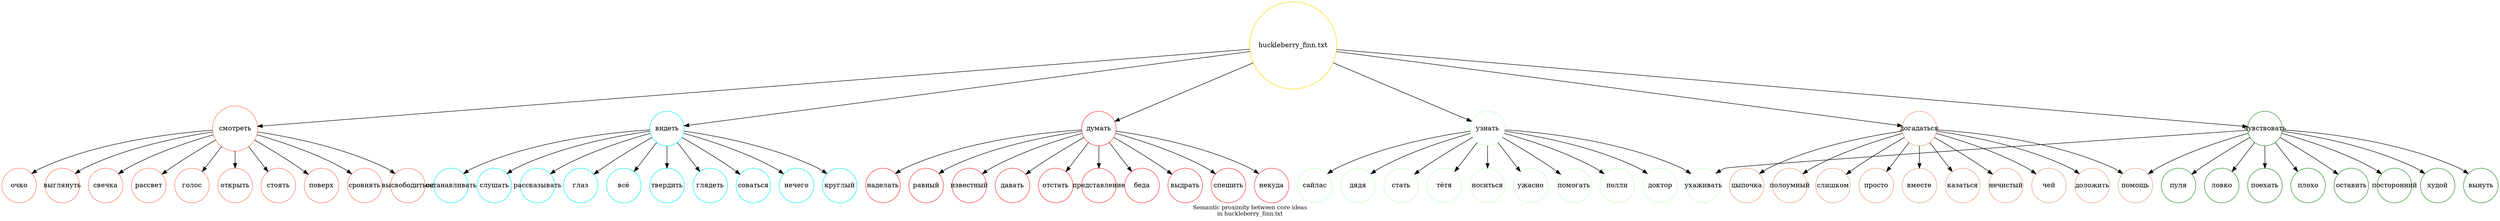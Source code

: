 digraph "ideas_with_actions_huckleberry_finn.txt" {
	node [color=gold1 shape=circle width=0.7]
	"huckleberry_finn.txt"
	node [color=coral1 shape=circle]
	"смотреть"
	"huckleberry_finn.txt" -> "смотреть"
	node [fixedsize=true shape=circle width=1]
	"стоять"
	"смотреть" -> "стоять"
	"поверх"
	"смотреть" -> "поверх"
	"сровнять"
	"смотреть" -> "сровнять"
	"высвободиться"
	"смотреть" -> "высвободиться"
	"очко"
	"смотреть" -> "очко"
	"выглянуть"
	"смотреть" -> "выглянуть"
	"свечка"
	"смотреть" -> "свечка"
	"рассвет"
	"смотреть" -> "рассвет"
	"голос"
	"смотреть" -> "голос"
	"открыть"
	"смотреть" -> "открыть"
	node [color=cyan2 shape=circle]
	"видеть"
	"huckleberry_finn.txt" -> "видеть"
	node [fixedsize=true shape=circle width=1]
	"глядеть"
	"видеть" -> "глядеть"
	"соваться"
	"видеть" -> "соваться"
	"нечего"
	"видеть" -> "нечего"
	"круглый"
	"видеть" -> "круглый"
	"останавливать"
	"видеть" -> "останавливать"
	"слушать"
	"видеть" -> "слушать"
	"рассказывать"
	"видеть" -> "рассказывать"
	"глаз"
	"видеть" -> "глаз"
	"всё"
	"видеть" -> "всё"
	"твердить"
	"видеть" -> "твердить"
	node [color=firebrick1 shape=circle]
	"думать"
	"huckleberry_finn.txt" -> "думать"
	node [fixedsize=true shape=circle width=1]
	"беда"
	"думать" -> "беда"
	"выдрать"
	"думать" -> "выдрать"
	"спешить"
	"думать" -> "спешить"
	"некуда"
	"думать" -> "некуда"
	"наделать"
	"думать" -> "наделать"
	"равный"
	"думать" -> "равный"
	"известный"
	"думать" -> "известный"
	"давать"
	"думать" -> "давать"
	"отстать"
	"думать" -> "отстать"
	"представление"
	"думать" -> "представление"
	node [color=darkseagreen1 shape=circle]
	"узнать"
	"huckleberry_finn.txt" -> "узнать"
	node [fixedsize=true shape=circle width=1]
	"помогать"
	"узнать" -> "помогать"
	"полли"
	"узнать" -> "полли"
	"доктор"
	"узнать" -> "доктор"
	"сайлас"
	"узнать" -> "сайлас"
	"дядя"
	"узнать" -> "дядя"
	"стать"
	"узнать" -> "стать"
	"ухаживать"
	"узнать" -> "ухаживать"
	"тётя"
	"узнать" -> "тётя"
	"носиться"
	"узнать" -> "носиться"
	"ужасно"
	"узнать" -> "ужасно"
	node [color=darksalmon shape=circle]
	"догадаться"
	"huckleberry_finn.txt" -> "догадаться"
	node [fixedsize=true shape=circle width=1]
	"нечистый"
	"догадаться" -> "нечистый"
	"чей"
	"догадаться" -> "чей"
	"доложить"
	"догадаться" -> "доложить"
	"цыпочка"
	"догадаться" -> "цыпочка"
	"помощь"
	"догадаться" -> "помощь"
	"полоумный"
	"догадаться" -> "полоумный"
	"слишком"
	"догадаться" -> "слишком"
	"просто"
	"догадаться" -> "просто"
	"вместе"
	"догадаться" -> "вместе"
	"казаться"
	"догадаться" -> "казаться"
	node [color=forestgreen shape=circle]
	"чувствовать"
	"huckleberry_finn.txt" -> "чувствовать"
	node [fixedsize=true shape=circle width=1]
	"поехать"
	"чувствовать" -> "поехать"
	"плохо"
	"чувствовать" -> "плохо"
	"оставить"
	"чувствовать" -> "оставить"
	"посторонний"
	"чувствовать" -> "посторонний"
	"худой"
	"чувствовать" -> "худой"
	"помощь"
	"чувствовать" -> "помощь"
	"вынуть"
	"чувствовать" -> "вынуть"
	"пуля"
	"чувствовать" -> "пуля"
	"ловко"
	"чувствовать" -> "ловко"
	"ухаживать"
	"чувствовать" -> "ухаживать"
	overlap=false
	label="Semantic proximity between core ideas\nin huckleberry_finn.txt"
	fontsize=12
}
